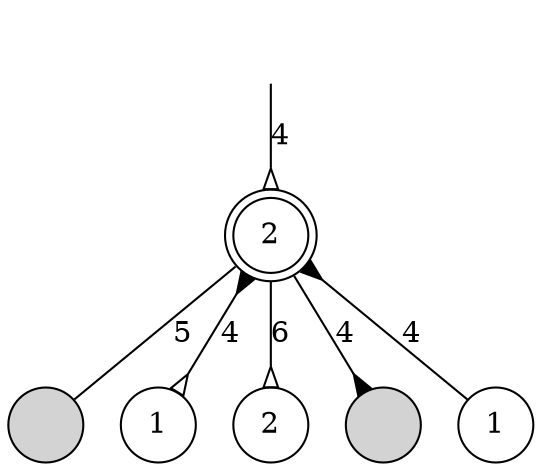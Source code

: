 digraph
{
	node [shape=circle, style=filled, label=""];
	edge [dir=both, arrowtail=none, arrowhead=none];

	p -> n [label=4, arrowhead=oinv];
	n -> c0 [label=5];
	n -> c1 [label=4, arrowtail=inv, arrowhead=oinv];
	n -> c2 [label=6, arrowhead=oinv];
	n -> c3 [label=4, arrowhead=inv];
	n -> c4 [label=4, arrowtail=inv];

	p [style=invisible];
	n [shape=doublecircle, style=solid, label=2];
	c1 [style=solid, label=1];
	c2 [style=solid, label=2];
	c4 [style=solid, label=1];
}
